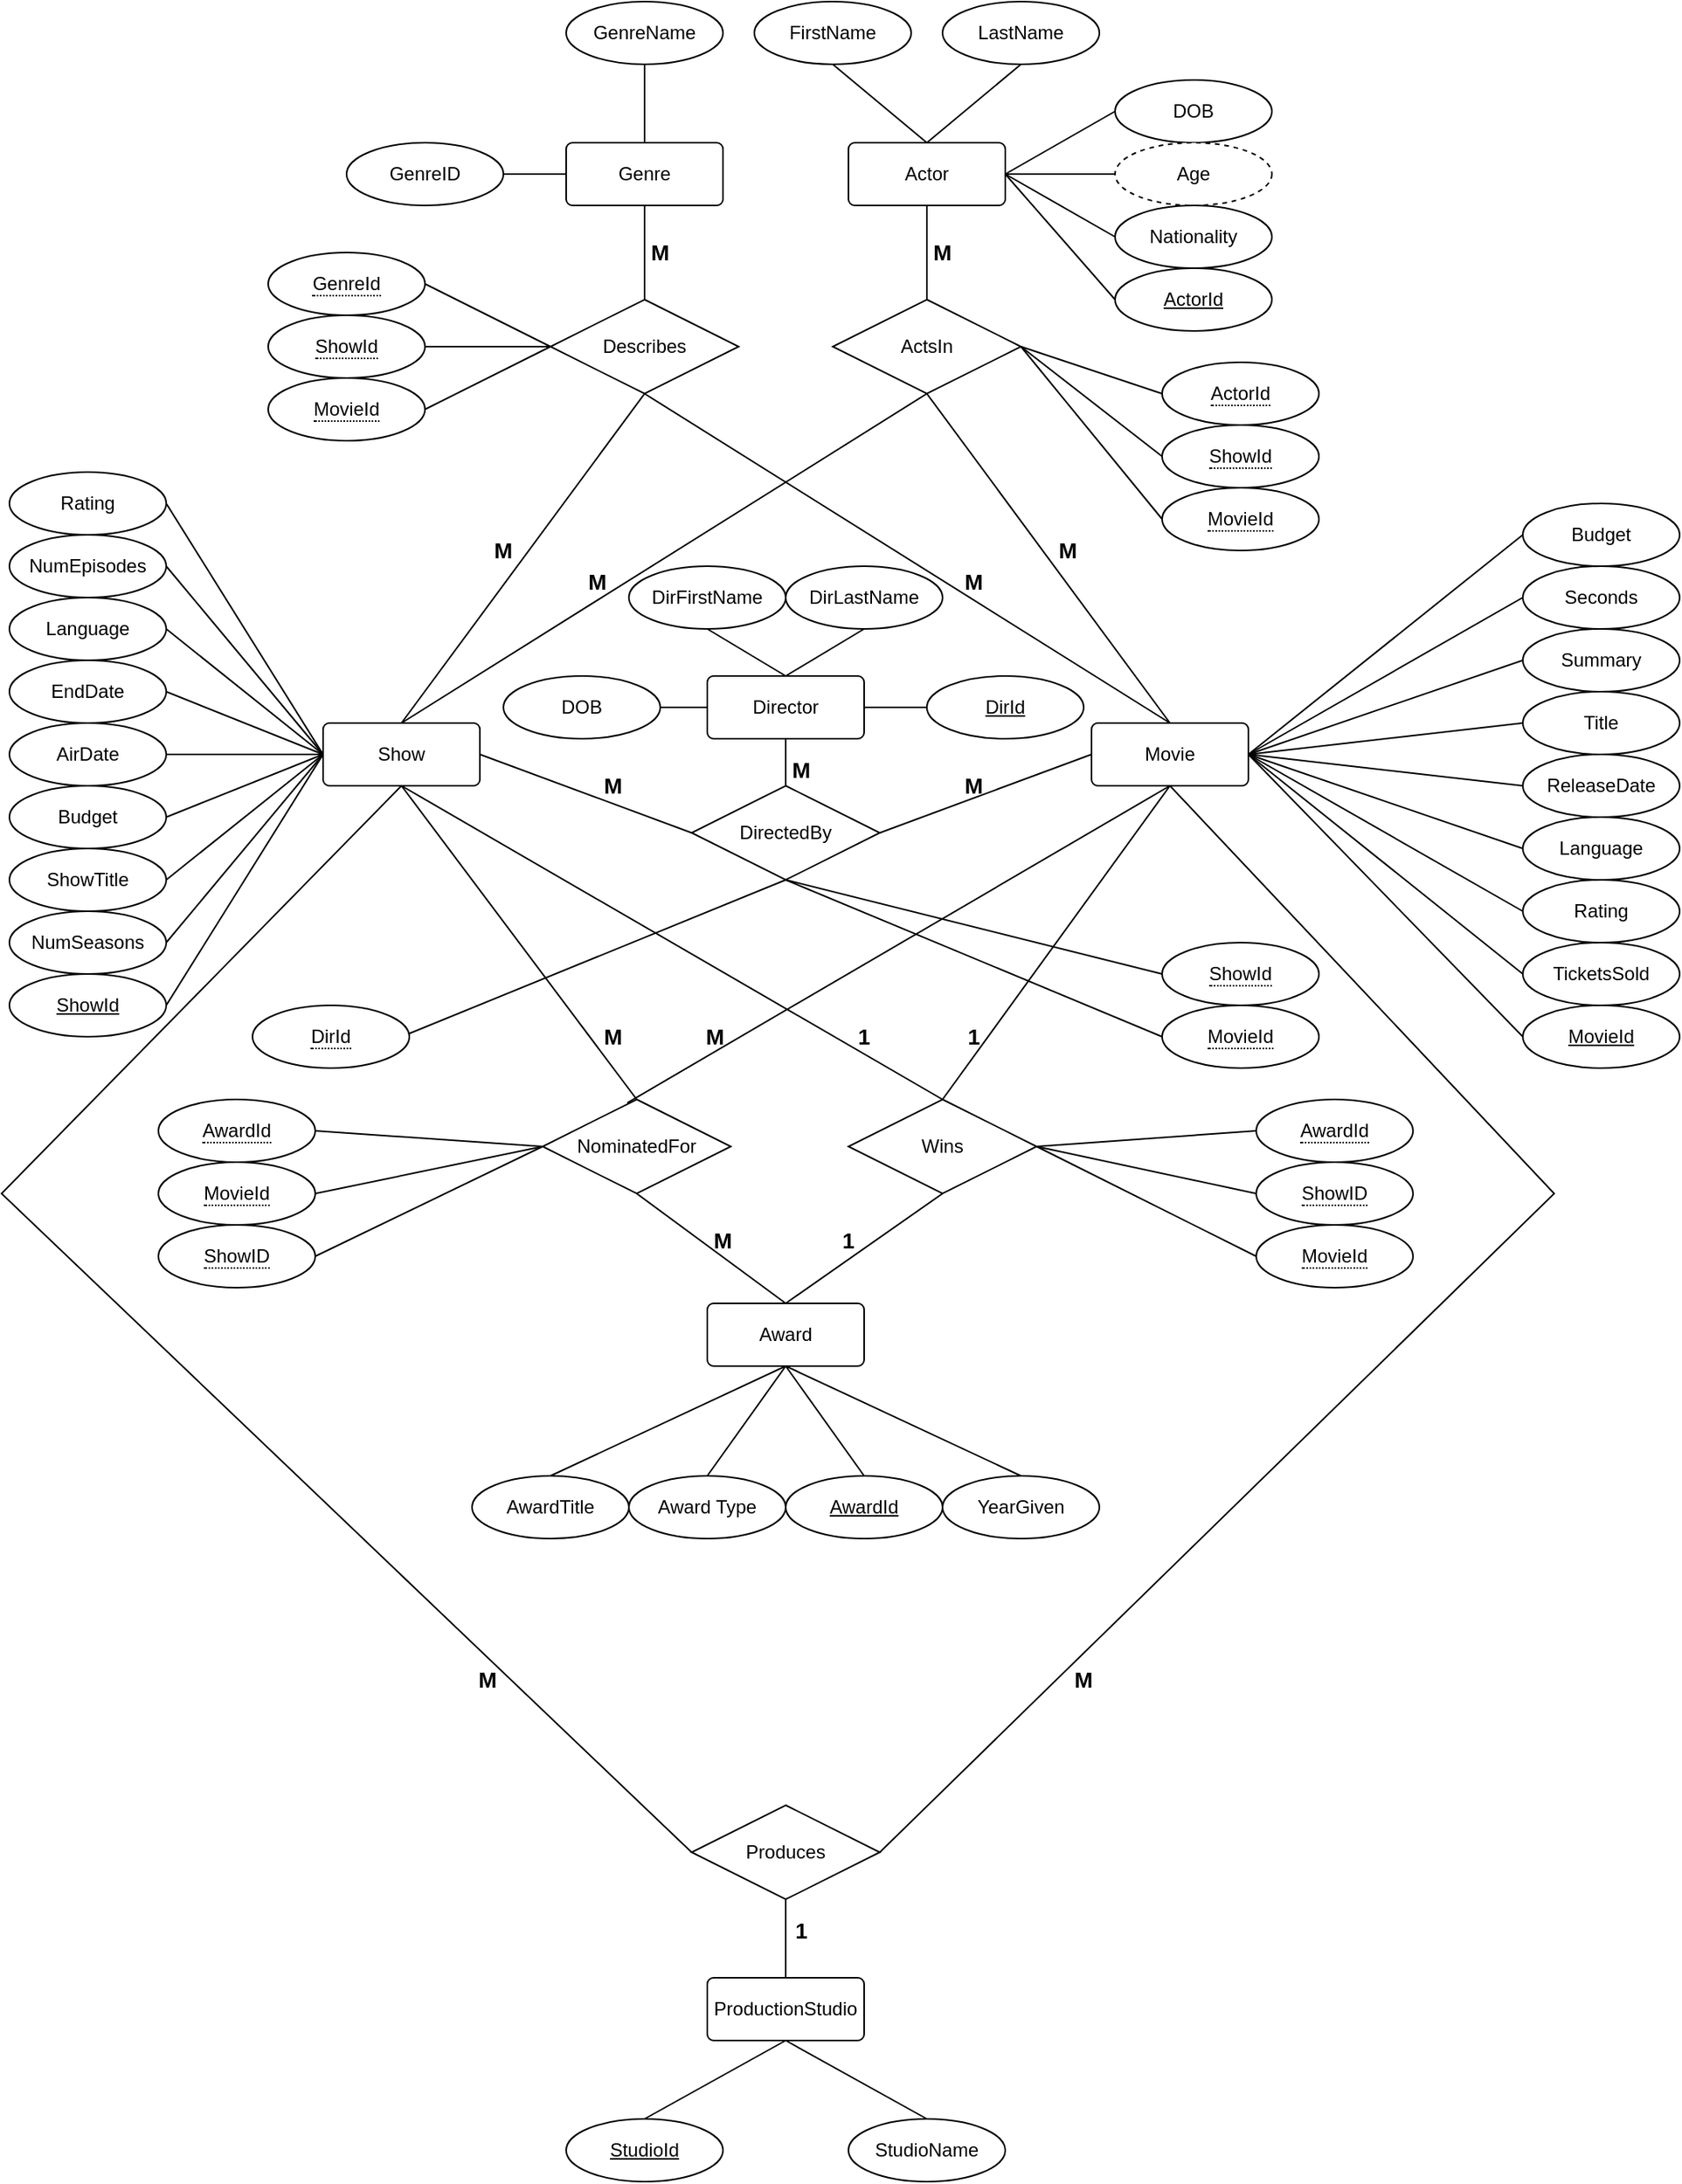<mxfile version="21.0.2" type="device"><diagram name="Page-1" id="EPrttl_hxvmh4mAmquBS"><mxGraphModel dx="2067" dy="507" grid="1" gridSize="10" guides="1" tooltips="1" connect="1" arrows="1" fold="1" page="1" pageScale="1" pageWidth="850" pageHeight="1100" math="0" shadow="0"><root><mxCell id="0"/><mxCell id="1" parent="0"/><mxCell id="9wXhoIk3MRESFsEhGNJB-1" value="Movie" style="rounded=1;arcSize=10;whiteSpace=wrap;html=1;align=center;" parent="1" vertex="1"><mxGeometry x="595" y="800" width="100" height="40" as="geometry"/></mxCell><mxCell id="9wXhoIk3MRESFsEhGNJB-2" value="Show" style="rounded=1;arcSize=10;whiteSpace=wrap;html=1;align=center;" parent="1" vertex="1"><mxGeometry x="105" y="800" width="100" height="40" as="geometry"/></mxCell><mxCell id="9wXhoIk3MRESFsEhGNJB-3" value="Describes" style="shape=rhombus;perimeter=rhombusPerimeter;whiteSpace=wrap;html=1;align=center;" parent="1" vertex="1"><mxGeometry x="250" y="530" width="120" height="60" as="geometry"/></mxCell><mxCell id="9wXhoIk3MRESFsEhGNJB-4" value="Genre" style="rounded=1;arcSize=10;whiteSpace=wrap;html=1;align=center;" parent="1" vertex="1"><mxGeometry x="260" y="430" width="100" height="40" as="geometry"/></mxCell><mxCell id="9wXhoIk3MRESFsEhGNJB-5" value="Actor" style="rounded=1;arcSize=10;whiteSpace=wrap;html=1;align=center;" parent="1" vertex="1"><mxGeometry x="440" y="430" width="100" height="40" as="geometry"/></mxCell><mxCell id="9wXhoIk3MRESFsEhGNJB-6" value="Wins" style="shape=rhombus;perimeter=rhombusPerimeter;whiteSpace=wrap;html=1;align=center;" parent="1" vertex="1"><mxGeometry x="440" y="1040" width="120" height="60" as="geometry"/></mxCell><mxCell id="9wXhoIk3MRESFsEhGNJB-7" value="Award" style="rounded=1;arcSize=10;whiteSpace=wrap;html=1;align=center;" parent="1" vertex="1"><mxGeometry x="350" y="1170" width="100" height="40" as="geometry"/></mxCell><mxCell id="9wXhoIk3MRESFsEhGNJB-8" value="NominatedFor" style="shape=rhombus;perimeter=rhombusPerimeter;whiteSpace=wrap;html=1;align=center;" parent="1" vertex="1"><mxGeometry x="245" y="1040" width="120" height="60" as="geometry"/></mxCell><mxCell id="9wXhoIk3MRESFsEhGNJB-9" value="ActsIn" style="shape=rhombus;perimeter=rhombusPerimeter;whiteSpace=wrap;html=1;align=center;" parent="1" vertex="1"><mxGeometry x="430" y="530" width="120" height="60" as="geometry"/></mxCell><mxCell id="9wXhoIk3MRESFsEhGNJB-28" value="GenreName" style="ellipse;whiteSpace=wrap;html=1;align=center;" parent="1" vertex="1"><mxGeometry x="260" y="340" width="100" height="40" as="geometry"/></mxCell><mxCell id="9wXhoIk3MRESFsEhGNJB-29" value="GenreID" style="ellipse;whiteSpace=wrap;html=1;align=center;" parent="1" vertex="1"><mxGeometry x="120" y="430" width="100" height="40" as="geometry"/></mxCell><mxCell id="9wXhoIk3MRESFsEhGNJB-46" value="ShowTitle" style="ellipse;whiteSpace=wrap;html=1;align=center;" parent="1" vertex="1"><mxGeometry x="-95" y="880" width="100" height="40" as="geometry"/></mxCell><mxCell id="9wXhoIk3MRESFsEhGNJB-47" value="ShowId" style="ellipse;whiteSpace=wrap;html=1;align=center;fontStyle=4;" parent="1" vertex="1"><mxGeometry x="-95" y="960" width="100" height="40" as="geometry"/></mxCell><mxCell id="9wXhoIk3MRESFsEhGNJB-48" value="NumEpisodes" style="ellipse;whiteSpace=wrap;html=1;align=center;" parent="1" vertex="1"><mxGeometry x="-95" y="680" width="100" height="40" as="geometry"/></mxCell><mxCell id="9wXhoIk3MRESFsEhGNJB-49" value="NumSeasons" style="ellipse;whiteSpace=wrap;html=1;align=center;" parent="1" vertex="1"><mxGeometry x="-95" y="920" width="100" height="40" as="geometry"/></mxCell><mxCell id="9wXhoIk3MRESFsEhGNJB-50" value="EndDate" style="ellipse;whiteSpace=wrap;html=1;align=center;" parent="1" vertex="1"><mxGeometry x="-95" y="760" width="100" height="40" as="geometry"/></mxCell><mxCell id="9wXhoIk3MRESFsEhGNJB-52" value="AirDate" style="ellipse;whiteSpace=wrap;html=1;align=center;" parent="1" vertex="1"><mxGeometry x="-95" y="800" width="100" height="40" as="geometry"/></mxCell><mxCell id="9wXhoIk3MRESFsEhGNJB-53" value="Language" style="ellipse;whiteSpace=wrap;html=1;align=center;" parent="1" vertex="1"><mxGeometry x="-95" y="720" width="100" height="40" as="geometry"/></mxCell><mxCell id="9wXhoIk3MRESFsEhGNJB-55" value="Budget" style="ellipse;whiteSpace=wrap;html=1;align=center;" parent="1" vertex="1"><mxGeometry x="-95" y="840" width="100" height="40" as="geometry"/></mxCell><mxCell id="9wXhoIk3MRESFsEhGNJB-57" value="" style="endArrow=none;html=1;rounded=0;exitX=0;exitY=0.5;exitDx=0;exitDy=0;entryX=1;entryY=0.5;entryDx=0;entryDy=0;" parent="1" source="9wXhoIk3MRESFsEhGNJB-2" target="9wXhoIk3MRESFsEhGNJB-48" edge="1"><mxGeometry relative="1" as="geometry"><mxPoint x="55" y="950" as="sourcePoint"/><mxPoint x="215" y="950" as="targetPoint"/></mxGeometry></mxCell><mxCell id="9wXhoIk3MRESFsEhGNJB-58" value="" style="endArrow=none;html=1;rounded=0;exitX=1;exitY=0.5;exitDx=0;exitDy=0;entryX=0;entryY=0.5;entryDx=0;entryDy=0;" parent="1" source="9wXhoIk3MRESFsEhGNJB-53" target="9wXhoIk3MRESFsEhGNJB-2" edge="1"><mxGeometry relative="1" as="geometry"><mxPoint x="285" y="750" as="sourcePoint"/><mxPoint x="445" y="750" as="targetPoint"/></mxGeometry></mxCell><mxCell id="9wXhoIk3MRESFsEhGNJB-59" value="" style="endArrow=none;html=1;rounded=0;exitX=1;exitY=0.5;exitDx=0;exitDy=0;entryX=0;entryY=0.5;entryDx=0;entryDy=0;" parent="1" source="9wXhoIk3MRESFsEhGNJB-50" target="9wXhoIk3MRESFsEhGNJB-2" edge="1"><mxGeometry relative="1" as="geometry"><mxPoint x="285" y="750" as="sourcePoint"/><mxPoint x="445" y="750" as="targetPoint"/></mxGeometry></mxCell><mxCell id="9wXhoIk3MRESFsEhGNJB-60" value="" style="endArrow=none;html=1;rounded=0;exitX=1;exitY=0.5;exitDx=0;exitDy=0;entryX=0;entryY=0.5;entryDx=0;entryDy=0;" parent="1" source="9wXhoIk3MRESFsEhGNJB-52" target="9wXhoIk3MRESFsEhGNJB-2" edge="1"><mxGeometry relative="1" as="geometry"><mxPoint x="285" y="750" as="sourcePoint"/><mxPoint x="445" y="750" as="targetPoint"/></mxGeometry></mxCell><mxCell id="9wXhoIk3MRESFsEhGNJB-61" value="" style="endArrow=none;html=1;rounded=0;exitX=1;exitY=0.5;exitDx=0;exitDy=0;entryX=0;entryY=0.5;entryDx=0;entryDy=0;" parent="1" source="9wXhoIk3MRESFsEhGNJB-47" target="9wXhoIk3MRESFsEhGNJB-2" edge="1"><mxGeometry relative="1" as="geometry"><mxPoint x="285" y="750" as="sourcePoint"/><mxPoint x="445" y="750" as="targetPoint"/></mxGeometry></mxCell><mxCell id="9wXhoIk3MRESFsEhGNJB-62" value="" style="endArrow=none;html=1;rounded=0;exitX=1;exitY=0.5;exitDx=0;exitDy=0;entryX=0;entryY=0.5;entryDx=0;entryDy=0;" parent="1" source="9wXhoIk3MRESFsEhGNJB-46" target="9wXhoIk3MRESFsEhGNJB-2" edge="1"><mxGeometry relative="1" as="geometry"><mxPoint x="285" y="750" as="sourcePoint"/><mxPoint x="445" y="750" as="targetPoint"/></mxGeometry></mxCell><mxCell id="9wXhoIk3MRESFsEhGNJB-63" value="" style="endArrow=none;html=1;rounded=0;exitX=1;exitY=0.5;exitDx=0;exitDy=0;entryX=0;entryY=0.5;entryDx=0;entryDy=0;" parent="1" source="9wXhoIk3MRESFsEhGNJB-49" target="9wXhoIk3MRESFsEhGNJB-2" edge="1"><mxGeometry relative="1" as="geometry"><mxPoint x="285" y="750" as="sourcePoint"/><mxPoint x="445" y="750" as="targetPoint"/></mxGeometry></mxCell><mxCell id="9wXhoIk3MRESFsEhGNJB-64" value="" style="endArrow=none;html=1;rounded=0;exitX=1;exitY=0.5;exitDx=0;exitDy=0;entryX=0;entryY=0.5;entryDx=0;entryDy=0;" parent="1" source="9wXhoIk3MRESFsEhGNJB-55" target="9wXhoIk3MRESFsEhGNJB-2" edge="1"><mxGeometry relative="1" as="geometry"><mxPoint x="285" y="750" as="sourcePoint"/><mxPoint x="445" y="750" as="targetPoint"/></mxGeometry></mxCell><mxCell id="9wXhoIk3MRESFsEhGNJB-65" value="Seconds" style="ellipse;whiteSpace=wrap;html=1;align=center;" parent="1" vertex="1"><mxGeometry x="870" y="700" width="100" height="40" as="geometry"/></mxCell><mxCell id="9wXhoIk3MRESFsEhGNJB-66" value="Summary" style="ellipse;whiteSpace=wrap;html=1;align=center;" parent="1" vertex="1"><mxGeometry x="870" y="740" width="100" height="40" as="geometry"/></mxCell><mxCell id="9wXhoIk3MRESFsEhGNJB-67" value="Title" style="ellipse;whiteSpace=wrap;html=1;align=center;" parent="1" vertex="1"><mxGeometry x="870" y="780" width="100" height="40" as="geometry"/></mxCell><mxCell id="9wXhoIk3MRESFsEhGNJB-68" value="ReleaseDate" style="ellipse;whiteSpace=wrap;html=1;align=center;" parent="1" vertex="1"><mxGeometry x="870" y="820" width="100" height="40" as="geometry"/></mxCell><mxCell id="9wXhoIk3MRESFsEhGNJB-69" value="Language" style="ellipse;whiteSpace=wrap;html=1;align=center;" parent="1" vertex="1"><mxGeometry x="870" y="860" width="100" height="40" as="geometry"/></mxCell><mxCell id="9wXhoIk3MRESFsEhGNJB-70" value="Rating" style="ellipse;whiteSpace=wrap;html=1;align=center;" parent="1" vertex="1"><mxGeometry x="870" y="900" width="100" height="40" as="geometry"/></mxCell><mxCell id="9wXhoIk3MRESFsEhGNJB-71" value="TicketsSold" style="ellipse;whiteSpace=wrap;html=1;align=center;" parent="1" vertex="1"><mxGeometry x="870" y="940" width="100" height="40" as="geometry"/></mxCell><mxCell id="9wXhoIk3MRESFsEhGNJB-72" value="Budget" style="ellipse;whiteSpace=wrap;html=1;align=center;" parent="1" vertex="1"><mxGeometry x="870" y="660" width="100" height="40" as="geometry"/></mxCell><mxCell id="9wXhoIk3MRESFsEhGNJB-73" value="" style="endArrow=none;html=1;rounded=0;entryX=0;entryY=0.5;entryDx=0;entryDy=0;exitX=1;exitY=0.5;exitDx=0;exitDy=0;" parent="1" source="9wXhoIk3MRESFsEhGNJB-1" target="9wXhoIk3MRESFsEhGNJB-65" edge="1"><mxGeometry relative="1" as="geometry"><mxPoint x="500" y="850" as="sourcePoint"/><mxPoint x="660" y="850" as="targetPoint"/></mxGeometry></mxCell><mxCell id="9wXhoIk3MRESFsEhGNJB-74" value="" style="endArrow=none;html=1;rounded=0;entryX=0;entryY=0.5;entryDx=0;entryDy=0;exitX=1;exitY=0.5;exitDx=0;exitDy=0;" parent="1" source="9wXhoIk3MRESFsEhGNJB-1" target="9wXhoIk3MRESFsEhGNJB-66" edge="1"><mxGeometry relative="1" as="geometry"><mxPoint x="500" y="850" as="sourcePoint"/><mxPoint x="660" y="850" as="targetPoint"/></mxGeometry></mxCell><mxCell id="9wXhoIk3MRESFsEhGNJB-75" value="" style="endArrow=none;html=1;rounded=0;entryX=0;entryY=0.5;entryDx=0;entryDy=0;exitX=1;exitY=0.5;exitDx=0;exitDy=0;" parent="1" source="9wXhoIk3MRESFsEhGNJB-1" target="9wXhoIk3MRESFsEhGNJB-67" edge="1"><mxGeometry relative="1" as="geometry"><mxPoint x="500" y="850" as="sourcePoint"/><mxPoint x="660" y="850" as="targetPoint"/></mxGeometry></mxCell><mxCell id="9wXhoIk3MRESFsEhGNJB-76" value="" style="endArrow=none;html=1;rounded=0;entryX=0;entryY=0.5;entryDx=0;entryDy=0;exitX=1;exitY=0.5;exitDx=0;exitDy=0;" parent="1" source="9wXhoIk3MRESFsEhGNJB-1" target="9wXhoIk3MRESFsEhGNJB-68" edge="1"><mxGeometry relative="1" as="geometry"><mxPoint x="500" y="850" as="sourcePoint"/><mxPoint x="660" y="850" as="targetPoint"/></mxGeometry></mxCell><mxCell id="9wXhoIk3MRESFsEhGNJB-77" value="" style="endArrow=none;html=1;rounded=0;entryX=0;entryY=0.5;entryDx=0;entryDy=0;exitX=1;exitY=0.5;exitDx=0;exitDy=0;" parent="1" source="9wXhoIk3MRESFsEhGNJB-1" target="9wXhoIk3MRESFsEhGNJB-69" edge="1"><mxGeometry relative="1" as="geometry"><mxPoint x="500" y="850" as="sourcePoint"/><mxPoint x="660" y="850" as="targetPoint"/></mxGeometry></mxCell><mxCell id="9wXhoIk3MRESFsEhGNJB-78" value="" style="endArrow=none;html=1;rounded=0;entryX=0;entryY=0.5;entryDx=0;entryDy=0;exitX=1;exitY=0.5;exitDx=0;exitDy=0;" parent="1" source="9wXhoIk3MRESFsEhGNJB-1" target="9wXhoIk3MRESFsEhGNJB-70" edge="1"><mxGeometry relative="1" as="geometry"><mxPoint x="500" y="850" as="sourcePoint"/><mxPoint x="660" y="850" as="targetPoint"/></mxGeometry></mxCell><mxCell id="9wXhoIk3MRESFsEhGNJB-79" value="" style="endArrow=none;html=1;rounded=0;entryX=0;entryY=0.5;entryDx=0;entryDy=0;exitX=1;exitY=0.5;exitDx=0;exitDy=0;" parent="1" source="9wXhoIk3MRESFsEhGNJB-1" target="9wXhoIk3MRESFsEhGNJB-71" edge="1"><mxGeometry relative="1" as="geometry"><mxPoint x="720" y="800" as="sourcePoint"/><mxPoint x="660" y="850" as="targetPoint"/></mxGeometry></mxCell><mxCell id="9wXhoIk3MRESFsEhGNJB-80" value="" style="endArrow=none;html=1;rounded=0;entryX=0;entryY=0.5;entryDx=0;entryDy=0;exitX=1;exitY=0.5;exitDx=0;exitDy=0;" parent="1" source="9wXhoIk3MRESFsEhGNJB-1" target="9wXhoIk3MRESFsEhGNJB-72" edge="1"><mxGeometry relative="1" as="geometry"><mxPoint x="500" y="850" as="sourcePoint"/><mxPoint x="660" y="850" as="targetPoint"/></mxGeometry></mxCell><mxCell id="9wXhoIk3MRESFsEhGNJB-81" value="MovieId" style="ellipse;whiteSpace=wrap;html=1;align=center;fontStyle=4;" parent="1" vertex="1"><mxGeometry x="870" y="980" width="100" height="40" as="geometry"/></mxCell><mxCell id="9wXhoIk3MRESFsEhGNJB-82" value="" style="endArrow=none;html=1;rounded=0;entryX=1;entryY=0.5;entryDx=0;entryDy=0;exitX=0;exitY=0.5;exitDx=0;exitDy=0;" parent="1" source="9wXhoIk3MRESFsEhGNJB-81" target="9wXhoIk3MRESFsEhGNJB-1" edge="1"><mxGeometry relative="1" as="geometry"><mxPoint x="500" y="850" as="sourcePoint"/><mxPoint x="660" y="850" as="targetPoint"/></mxGeometry></mxCell><mxCell id="9wXhoIk3MRESFsEhGNJB-83" style="edgeStyle=orthogonalEdgeStyle;rounded=0;orthogonalLoop=1;jettySize=auto;html=1;exitX=0.5;exitY=1;exitDx=0;exitDy=0;" parent="1" source="9wXhoIk3MRESFsEhGNJB-7" target="9wXhoIk3MRESFsEhGNJB-7" edge="1"><mxGeometry relative="1" as="geometry"/></mxCell><mxCell id="9wXhoIk3MRESFsEhGNJB-84" value="" style="endArrow=none;html=1;rounded=0;exitX=0.5;exitY=1;exitDx=0;exitDy=0;entryX=0.5;entryY=0;entryDx=0;entryDy=0;" parent="1" source="9wXhoIk3MRESFsEhGNJB-8" target="9wXhoIk3MRESFsEhGNJB-7" edge="1"><mxGeometry relative="1" as="geometry"><mxPoint x="380" y="1090" as="sourcePoint"/><mxPoint x="540" y="1090" as="targetPoint"/></mxGeometry></mxCell><mxCell id="9wXhoIk3MRESFsEhGNJB-85" value="" style="endArrow=none;html=1;rounded=0;entryX=0.5;entryY=0;entryDx=0;entryDy=0;exitX=0.5;exitY=1;exitDx=0;exitDy=0;" parent="1" source="9wXhoIk3MRESFsEhGNJB-6" target="9wXhoIk3MRESFsEhGNJB-7" edge="1"><mxGeometry relative="1" as="geometry"><mxPoint x="380" y="1090" as="sourcePoint"/><mxPoint x="540" y="1090" as="targetPoint"/></mxGeometry></mxCell><mxCell id="9wXhoIk3MRESFsEhGNJB-86" value="" style="endArrow=none;html=1;rounded=0;exitX=0.5;exitY=1;exitDx=0;exitDy=0;entryX=0.5;entryY=0;entryDx=0;entryDy=0;" parent="1" source="9wXhoIk3MRESFsEhGNJB-2" target="9wXhoIk3MRESFsEhGNJB-8" edge="1"><mxGeometry relative="1" as="geometry"><mxPoint x="380" y="940" as="sourcePoint"/><mxPoint x="300" y="880" as="targetPoint"/></mxGeometry></mxCell><mxCell id="9wXhoIk3MRESFsEhGNJB-90" value="Rating" style="ellipse;whiteSpace=wrap;html=1;align=center;" parent="1" vertex="1"><mxGeometry x="-95" y="640" width="100" height="40" as="geometry"/></mxCell><mxCell id="9wXhoIk3MRESFsEhGNJB-91" value="" style="endArrow=none;html=1;rounded=0;exitX=1;exitY=0.5;exitDx=0;exitDy=0;entryX=0;entryY=0.5;entryDx=0;entryDy=0;" parent="1" source="9wXhoIk3MRESFsEhGNJB-90" target="9wXhoIk3MRESFsEhGNJB-2" edge="1"><mxGeometry relative="1" as="geometry"><mxPoint x="285" y="840" as="sourcePoint"/><mxPoint x="445" y="840" as="targetPoint"/></mxGeometry></mxCell><mxCell id="9wXhoIk3MRESFsEhGNJB-92" value="" style="endArrow=none;html=1;rounded=0;entryX=0.5;entryY=1;entryDx=0;entryDy=0;" parent="1" target="9wXhoIk3MRESFsEhGNJB-1" edge="1"><mxGeometry relative="1" as="geometry"><mxPoint x="500" y="1040" as="sourcePoint"/><mxPoint x="660" y="820" as="targetPoint"/></mxGeometry></mxCell><mxCell id="9wXhoIk3MRESFsEhGNJB-93" value="" style="endArrow=none;html=1;rounded=0;entryX=0.5;entryY=0;entryDx=0;entryDy=0;exitX=0.5;exitY=1;exitDx=0;exitDy=0;" parent="1" source="9wXhoIk3MRESFsEhGNJB-2" target="9wXhoIk3MRESFsEhGNJB-6" edge="1"><mxGeometry relative="1" as="geometry"><mxPoint x="250" y="840" as="sourcePoint"/><mxPoint x="540" y="840" as="targetPoint"/></mxGeometry></mxCell><mxCell id="9wXhoIk3MRESFsEhGNJB-94" value="" style="endArrow=none;html=1;rounded=0;exitX=0.45;exitY=0.036;exitDx=0;exitDy=0;exitPerimeter=0;entryX=0.5;entryY=1;entryDx=0;entryDy=0;" parent="1" source="9wXhoIk3MRESFsEhGNJB-8" target="9wXhoIk3MRESFsEhGNJB-1" edge="1"><mxGeometry relative="1" as="geometry"><mxPoint x="380" y="840" as="sourcePoint"/><mxPoint x="540" y="840" as="targetPoint"/></mxGeometry></mxCell><mxCell id="9wXhoIk3MRESFsEhGNJB-96" value="" style="endArrow=none;html=1;rounded=0;exitX=0.5;exitY=0;exitDx=0;exitDy=0;entryX=0.5;entryY=1;entryDx=0;entryDy=0;" parent="1" source="9wXhoIk3MRESFsEhGNJB-2" target="9wXhoIk3MRESFsEhGNJB-3" edge="1"><mxGeometry relative="1" as="geometry"><mxPoint x="380" y="740" as="sourcePoint"/><mxPoint x="540" y="740" as="targetPoint"/></mxGeometry></mxCell><mxCell id="9wXhoIk3MRESFsEhGNJB-97" value="" style="endArrow=none;html=1;rounded=0;exitX=0.5;exitY=0;exitDx=0;exitDy=0;entryX=0.5;entryY=1;entryDx=0;entryDy=0;" parent="1" source="9wXhoIk3MRESFsEhGNJB-1" target="9wXhoIk3MRESFsEhGNJB-9" edge="1"><mxGeometry relative="1" as="geometry"><mxPoint x="380" y="740" as="sourcePoint"/><mxPoint x="540" y="740" as="targetPoint"/></mxGeometry></mxCell><mxCell id="9wXhoIk3MRESFsEhGNJB-98" value="" style="endArrow=none;html=1;rounded=0;exitX=0.5;exitY=0;exitDx=0;exitDy=0;entryX=0.5;entryY=1;entryDx=0;entryDy=0;" parent="1" source="9wXhoIk3MRESFsEhGNJB-1" target="9wXhoIk3MRESFsEhGNJB-3" edge="1"><mxGeometry relative="1" as="geometry"><mxPoint x="380" y="740" as="sourcePoint"/><mxPoint x="540" y="740" as="targetPoint"/></mxGeometry></mxCell><mxCell id="9wXhoIk3MRESFsEhGNJB-99" value="" style="endArrow=none;html=1;rounded=0;exitX=0.5;exitY=0;exitDx=0;exitDy=0;entryX=0.5;entryY=1;entryDx=0;entryDy=0;" parent="1" source="9wXhoIk3MRESFsEhGNJB-2" target="9wXhoIk3MRESFsEhGNJB-9" edge="1"><mxGeometry relative="1" as="geometry"><mxPoint x="380" y="740" as="sourcePoint"/><mxPoint x="410" y="800" as="targetPoint"/></mxGeometry></mxCell><mxCell id="9wXhoIk3MRESFsEhGNJB-100" value="" style="endArrow=none;html=1;rounded=0;exitX=0.5;exitY=1;exitDx=0;exitDy=0;entryX=0.5;entryY=0;entryDx=0;entryDy=0;" parent="1" source="9wXhoIk3MRESFsEhGNJB-5" target="9wXhoIk3MRESFsEhGNJB-9" edge="1"><mxGeometry relative="1" as="geometry"><mxPoint x="380" y="510" as="sourcePoint"/><mxPoint x="540" y="510" as="targetPoint"/></mxGeometry></mxCell><mxCell id="9wXhoIk3MRESFsEhGNJB-101" value="" style="endArrow=none;html=1;rounded=0;exitX=0.5;exitY=1;exitDx=0;exitDy=0;entryX=0.5;entryY=0;entryDx=0;entryDy=0;" parent="1" source="9wXhoIk3MRESFsEhGNJB-28" target="9wXhoIk3MRESFsEhGNJB-4" edge="1"><mxGeometry relative="1" as="geometry"><mxPoint x="380" y="410" as="sourcePoint"/><mxPoint x="540" y="410" as="targetPoint"/></mxGeometry></mxCell><mxCell id="9wXhoIk3MRESFsEhGNJB-102" value="" style="endArrow=none;html=1;rounded=0;exitX=1;exitY=0.5;exitDx=0;exitDy=0;entryX=0;entryY=0.5;entryDx=0;entryDy=0;" parent="1" source="9wXhoIk3MRESFsEhGNJB-29" target="9wXhoIk3MRESFsEhGNJB-4" edge="1"><mxGeometry relative="1" as="geometry"><mxPoint x="380" y="410" as="sourcePoint"/><mxPoint x="540" y="410" as="targetPoint"/></mxGeometry></mxCell><mxCell id="9wXhoIk3MRESFsEhGNJB-103" value="" style="endArrow=none;html=1;rounded=0;exitX=0.5;exitY=1;exitDx=0;exitDy=0;entryX=0.5;entryY=0;entryDx=0;entryDy=0;" parent="1" source="9wXhoIk3MRESFsEhGNJB-4" target="9wXhoIk3MRESFsEhGNJB-3" edge="1"><mxGeometry relative="1" as="geometry"><mxPoint x="380" y="510" as="sourcePoint"/><mxPoint x="540" y="510" as="targetPoint"/></mxGeometry></mxCell><mxCell id="9wXhoIk3MRESFsEhGNJB-104" value="FirstName" style="ellipse;whiteSpace=wrap;html=1;align=center;" parent="1" vertex="1"><mxGeometry x="380" y="340" width="100" height="40" as="geometry"/></mxCell><mxCell id="9wXhoIk3MRESFsEhGNJB-105" value="" style="endArrow=none;html=1;rounded=0;exitX=0.5;exitY=0;exitDx=0;exitDy=0;entryX=0.5;entryY=1;entryDx=0;entryDy=0;" parent="1" source="9wXhoIk3MRESFsEhGNJB-5" target="9wXhoIk3MRESFsEhGNJB-104" edge="1"><mxGeometry relative="1" as="geometry"><mxPoint x="380" y="410" as="sourcePoint"/><mxPoint x="540" y="410" as="targetPoint"/></mxGeometry></mxCell><mxCell id="9wXhoIk3MRESFsEhGNJB-106" value="LastName" style="ellipse;whiteSpace=wrap;html=1;align=center;" parent="1" vertex="1"><mxGeometry x="500" y="340" width="100" height="40" as="geometry"/></mxCell><mxCell id="9wXhoIk3MRESFsEhGNJB-107" value="DOB" style="ellipse;whiteSpace=wrap;html=1;align=center;" parent="1" vertex="1"><mxGeometry x="610" y="390" width="100" height="40" as="geometry"/></mxCell><mxCell id="9wXhoIk3MRESFsEhGNJB-108" value="Age" style="ellipse;whiteSpace=wrap;html=1;align=center;dashed=1;" parent="1" vertex="1"><mxGeometry x="610" y="430" width="100" height="40" as="geometry"/></mxCell><mxCell id="9wXhoIk3MRESFsEhGNJB-109" value="Nationality" style="ellipse;whiteSpace=wrap;html=1;align=center;" parent="1" vertex="1"><mxGeometry x="610" y="470" width="100" height="40" as="geometry"/></mxCell><mxCell id="9wXhoIk3MRESFsEhGNJB-111" value="" style="endArrow=none;html=1;rounded=0;exitX=1;exitY=0.5;exitDx=0;exitDy=0;entryX=0;entryY=0.5;entryDx=0;entryDy=0;" parent="1" source="9wXhoIk3MRESFsEhGNJB-5" target="9wXhoIk3MRESFsEhGNJB-107" edge="1"><mxGeometry relative="1" as="geometry"><mxPoint x="380" y="410" as="sourcePoint"/><mxPoint x="540" y="410" as="targetPoint"/></mxGeometry></mxCell><mxCell id="9wXhoIk3MRESFsEhGNJB-112" value="" style="endArrow=none;html=1;rounded=0;entryX=0;entryY=0.5;entryDx=0;entryDy=0;exitX=1;exitY=0.5;exitDx=0;exitDy=0;" parent="1" source="9wXhoIk3MRESFsEhGNJB-5" target="9wXhoIk3MRESFsEhGNJB-108" edge="1"><mxGeometry relative="1" as="geometry"><mxPoint x="380" y="410" as="sourcePoint"/><mxPoint x="540" y="410" as="targetPoint"/></mxGeometry></mxCell><mxCell id="9wXhoIk3MRESFsEhGNJB-113" value="" style="endArrow=none;html=1;rounded=0;exitX=0;exitY=0.5;exitDx=0;exitDy=0;entryX=1;entryY=0.5;entryDx=0;entryDy=0;" parent="1" source="9wXhoIk3MRESFsEhGNJB-109" target="9wXhoIk3MRESFsEhGNJB-5" edge="1"><mxGeometry relative="1" as="geometry"><mxPoint x="380" y="410" as="sourcePoint"/><mxPoint x="540" y="410" as="targetPoint"/></mxGeometry></mxCell><mxCell id="9wXhoIk3MRESFsEhGNJB-115" value="" style="endArrow=none;html=1;rounded=0;exitX=0.5;exitY=1;exitDx=0;exitDy=0;entryX=0.5;entryY=0;entryDx=0;entryDy=0;" parent="1" source="9wXhoIk3MRESFsEhGNJB-106" target="9wXhoIk3MRESFsEhGNJB-5" edge="1"><mxGeometry relative="1" as="geometry"><mxPoint x="380" y="410" as="sourcePoint"/><mxPoint x="540" y="410" as="targetPoint"/></mxGeometry></mxCell><mxCell id="9wXhoIk3MRESFsEhGNJB-116" value="ActorId" style="ellipse;whiteSpace=wrap;html=1;align=center;fontStyle=4;" parent="1" vertex="1"><mxGeometry x="610" y="510" width="100" height="40" as="geometry"/></mxCell><mxCell id="9wXhoIk3MRESFsEhGNJB-117" value="" style="endArrow=none;html=1;rounded=0;entryX=0;entryY=0.5;entryDx=0;entryDy=0;exitX=1;exitY=0.5;exitDx=0;exitDy=0;" parent="1" source="9wXhoIk3MRESFsEhGNJB-5" target="9wXhoIk3MRESFsEhGNJB-116" edge="1"><mxGeometry relative="1" as="geometry"><mxPoint x="380" y="510" as="sourcePoint"/><mxPoint x="540" y="510" as="targetPoint"/></mxGeometry></mxCell><mxCell id="9wXhoIk3MRESFsEhGNJB-118" value="DirectedBy" style="shape=rhombus;perimeter=rhombusPerimeter;whiteSpace=wrap;html=1;align=center;" parent="1" vertex="1"><mxGeometry x="340" y="840" width="120" height="60" as="geometry"/></mxCell><mxCell id="9wXhoIk3MRESFsEhGNJB-119" value="Director" style="rounded=1;arcSize=10;whiteSpace=wrap;html=1;align=center;" parent="1" vertex="1"><mxGeometry x="350" y="770" width="100" height="40" as="geometry"/></mxCell><mxCell id="9wXhoIk3MRESFsEhGNJB-120" value="" style="endArrow=none;html=1;rounded=0;exitX=1;exitY=0.5;exitDx=0;exitDy=0;entryX=0;entryY=0.5;entryDx=0;entryDy=0;" parent="1" source="9wXhoIk3MRESFsEhGNJB-2" target="9wXhoIk3MRESFsEhGNJB-118" edge="1"><mxGeometry relative="1" as="geometry"><mxPoint x="380" y="840" as="sourcePoint"/><mxPoint x="540" y="840" as="targetPoint"/></mxGeometry></mxCell><mxCell id="9wXhoIk3MRESFsEhGNJB-121" value="" style="endArrow=none;html=1;rounded=0;exitX=0;exitY=0.5;exitDx=0;exitDy=0;entryX=1;entryY=0.5;entryDx=0;entryDy=0;" parent="1" source="9wXhoIk3MRESFsEhGNJB-1" target="9wXhoIk3MRESFsEhGNJB-118" edge="1"><mxGeometry relative="1" as="geometry"><mxPoint x="380" y="840" as="sourcePoint"/><mxPoint x="540" y="840" as="targetPoint"/></mxGeometry></mxCell><mxCell id="9wXhoIk3MRESFsEhGNJB-122" value="DirLastName" style="ellipse;whiteSpace=wrap;html=1;align=center;" parent="1" vertex="1"><mxGeometry x="400" y="700" width="100" height="40" as="geometry"/></mxCell><mxCell id="9wXhoIk3MRESFsEhGNJB-123" value="DirId" style="ellipse;whiteSpace=wrap;html=1;align=center;fontStyle=4;" parent="1" vertex="1"><mxGeometry x="490" y="770" width="100" height="40" as="geometry"/></mxCell><mxCell id="9wXhoIk3MRESFsEhGNJB-124" value="DOB" style="ellipse;whiteSpace=wrap;html=1;align=center;" parent="1" vertex="1"><mxGeometry x="220" y="770" width="100" height="40" as="geometry"/></mxCell><mxCell id="9wXhoIk3MRESFsEhGNJB-125" value="" style="endArrow=none;html=1;rounded=0;exitX=0.5;exitY=0;exitDx=0;exitDy=0;entryX=0.5;entryY=1;entryDx=0;entryDy=0;" parent="1" source="9wXhoIk3MRESFsEhGNJB-118" target="9wXhoIk3MRESFsEhGNJB-119" edge="1"><mxGeometry relative="1" as="geometry"><mxPoint x="380" y="940" as="sourcePoint"/><mxPoint x="540" y="940" as="targetPoint"/></mxGeometry></mxCell><mxCell id="9wXhoIk3MRESFsEhGNJB-126" value="" style="endArrow=none;html=1;rounded=0;entryX=0;entryY=0.5;entryDx=0;entryDy=0;exitX=1;exitY=0.5;exitDx=0;exitDy=0;" parent="1" source="9wXhoIk3MRESFsEhGNJB-119" target="9wXhoIk3MRESFsEhGNJB-123" edge="1"><mxGeometry relative="1" as="geometry"><mxPoint x="380" y="940" as="sourcePoint"/><mxPoint x="540" y="940" as="targetPoint"/></mxGeometry></mxCell><mxCell id="9wXhoIk3MRESFsEhGNJB-127" value="" style="endArrow=none;html=1;rounded=0;exitX=1;exitY=0.5;exitDx=0;exitDy=0;entryX=0;entryY=0.5;entryDx=0;entryDy=0;" parent="1" source="9wXhoIk3MRESFsEhGNJB-124" target="9wXhoIk3MRESFsEhGNJB-119" edge="1"><mxGeometry relative="1" as="geometry"><mxPoint x="380" y="940" as="sourcePoint"/><mxPoint x="540" y="940" as="targetPoint"/></mxGeometry></mxCell><mxCell id="9wXhoIk3MRESFsEhGNJB-128" value="" style="endArrow=none;html=1;rounded=0;exitX=0.5;exitY=1;exitDx=0;exitDy=0;entryX=0.5;entryY=0;entryDx=0;entryDy=0;" parent="1" source="9wXhoIk3MRESFsEhGNJB-122" target="9wXhoIk3MRESFsEhGNJB-119" edge="1"><mxGeometry relative="1" as="geometry"><mxPoint x="380" y="840" as="sourcePoint"/><mxPoint x="540" y="840" as="targetPoint"/></mxGeometry></mxCell><mxCell id="9wXhoIk3MRESFsEhGNJB-130" value="" style="endArrow=none;html=1;rounded=0;exitX=0.5;exitY=1;exitDx=0;exitDy=0;entryX=0.5;entryY=0;entryDx=0;entryDy=0;" parent="1" source="9wXhoIk3MRESFsEhGNJB-118" edge="1"><mxGeometry relative="1" as="geometry"><mxPoint x="380" y="940" as="sourcePoint"/><mxPoint x="155" y="1000" as="targetPoint"/></mxGeometry></mxCell><mxCell id="9wXhoIk3MRESFsEhGNJB-131" value="&lt;span style=&quot;border-bottom: 1px dotted&quot;&gt;DirId&lt;/span&gt;" style="ellipse;whiteSpace=wrap;html=1;align=center;" parent="1" vertex="1"><mxGeometry x="60" y="980" width="100" height="40" as="geometry"/></mxCell><mxCell id="9wXhoIk3MRESFsEhGNJB-133" value="&lt;span style=&quot;border-bottom: 1px dotted&quot;&gt;MovieId&lt;/span&gt;" style="ellipse;whiteSpace=wrap;html=1;align=center;" parent="1" vertex="1"><mxGeometry x="640" y="980" width="100" height="40" as="geometry"/></mxCell><mxCell id="9wXhoIk3MRESFsEhGNJB-134" value="&lt;span style=&quot;border-bottom: 1px dotted&quot;&gt;ShowId&lt;/span&gt;" style="ellipse;whiteSpace=wrap;html=1;align=center;" parent="1" vertex="1"><mxGeometry x="640" y="940" width="100" height="40" as="geometry"/></mxCell><mxCell id="9wXhoIk3MRESFsEhGNJB-136" value="" style="endArrow=none;html=1;rounded=0;exitX=0.5;exitY=1;exitDx=0;exitDy=0;entryX=0;entryY=0.5;entryDx=0;entryDy=0;" parent="1" source="9wXhoIk3MRESFsEhGNJB-118" target="9wXhoIk3MRESFsEhGNJB-134" edge="1"><mxGeometry relative="1" as="geometry"><mxPoint x="410" y="940" as="sourcePoint"/><mxPoint x="660" y="950" as="targetPoint"/></mxGeometry></mxCell><mxCell id="9wXhoIk3MRESFsEhGNJB-137" value="" style="endArrow=none;html=1;rounded=0;entryX=0;entryY=0.5;entryDx=0;entryDy=0;" parent="1" target="9wXhoIk3MRESFsEhGNJB-133" edge="1"><mxGeometry relative="1" as="geometry"><mxPoint x="400" y="900" as="sourcePoint"/><mxPoint x="540" y="940" as="targetPoint"/></mxGeometry></mxCell><mxCell id="9wXhoIk3MRESFsEhGNJB-139" value="AwardTitle" style="ellipse;whiteSpace=wrap;html=1;align=center;" parent="1" vertex="1"><mxGeometry x="200" y="1280" width="100" height="40" as="geometry"/></mxCell><mxCell id="9wXhoIk3MRESFsEhGNJB-140" value="YearGiven" style="ellipse;whiteSpace=wrap;html=1;align=center;" parent="1" vertex="1"><mxGeometry x="500" y="1280" width="100" height="40" as="geometry"/></mxCell><mxCell id="9wXhoIk3MRESFsEhGNJB-141" value="Award Type" style="ellipse;whiteSpace=wrap;html=1;align=center;" parent="1" vertex="1"><mxGeometry x="300" y="1280" width="100" height="40" as="geometry"/></mxCell><mxCell id="kCR0QgaFU0PZmezA7g6h-1" value="DirFirstName" style="ellipse;whiteSpace=wrap;html=1;align=center;" vertex="1" parent="1"><mxGeometry x="300" y="700" width="100" height="40" as="geometry"/></mxCell><mxCell id="kCR0QgaFU0PZmezA7g6h-2" value="" style="endArrow=none;html=1;rounded=0;exitX=0.5;exitY=1;exitDx=0;exitDy=0;entryX=0.5;entryY=0;entryDx=0;entryDy=0;" edge="1" parent="1" source="kCR0QgaFU0PZmezA7g6h-1" target="9wXhoIk3MRESFsEhGNJB-119"><mxGeometry relative="1" as="geometry"><mxPoint x="420" y="850" as="sourcePoint"/><mxPoint x="580" y="850" as="targetPoint"/></mxGeometry></mxCell><mxCell id="kCR0QgaFU0PZmezA7g6h-3" value="" style="endArrow=none;html=1;rounded=0;exitX=0.5;exitY=1;exitDx=0;exitDy=0;entryX=0.5;entryY=0;entryDx=0;entryDy=0;" edge="1" parent="1" source="9wXhoIk3MRESFsEhGNJB-7" target="9wXhoIk3MRESFsEhGNJB-139"><mxGeometry relative="1" as="geometry"><mxPoint x="420" y="1150" as="sourcePoint"/><mxPoint x="580" y="1150" as="targetPoint"/></mxGeometry></mxCell><mxCell id="kCR0QgaFU0PZmezA7g6h-4" value="" style="endArrow=none;html=1;rounded=0;exitX=0.5;exitY=1;exitDx=0;exitDy=0;entryX=0.5;entryY=0;entryDx=0;entryDy=0;" edge="1" parent="1" source="9wXhoIk3MRESFsEhGNJB-7" target="9wXhoIk3MRESFsEhGNJB-141"><mxGeometry relative="1" as="geometry"><mxPoint x="420" y="1150" as="sourcePoint"/><mxPoint x="580" y="1150" as="targetPoint"/></mxGeometry></mxCell><mxCell id="kCR0QgaFU0PZmezA7g6h-5" value="" style="endArrow=none;html=1;rounded=0;entryX=0.5;entryY=0;entryDx=0;entryDy=0;exitX=0.5;exitY=1;exitDx=0;exitDy=0;" edge="1" parent="1" source="9wXhoIk3MRESFsEhGNJB-7" target="9wXhoIk3MRESFsEhGNJB-140"><mxGeometry relative="1" as="geometry"><mxPoint x="620" y="1190" as="sourcePoint"/><mxPoint x="580" y="1150" as="targetPoint"/></mxGeometry></mxCell><mxCell id="kCR0QgaFU0PZmezA7g6h-6" value="AwardId" style="ellipse;whiteSpace=wrap;html=1;align=center;fontStyle=4;" vertex="1" parent="1"><mxGeometry x="400" y="1280" width="100" height="40" as="geometry"/></mxCell><mxCell id="kCR0QgaFU0PZmezA7g6h-7" value="" style="endArrow=none;html=1;rounded=0;exitX=0.5;exitY=1;exitDx=0;exitDy=0;entryX=0.5;entryY=0;entryDx=0;entryDy=0;" edge="1" parent="1" source="9wXhoIk3MRESFsEhGNJB-7" target="kCR0QgaFU0PZmezA7g6h-6"><mxGeometry relative="1" as="geometry"><mxPoint x="420" y="1150" as="sourcePoint"/><mxPoint x="580" y="1150" as="targetPoint"/></mxGeometry></mxCell><mxCell id="kCR0QgaFU0PZmezA7g6h-8" value="&lt;span style=&quot;border-bottom: 1px dotted&quot;&gt;AwardId&lt;/span&gt;" style="ellipse;whiteSpace=wrap;html=1;align=center;" vertex="1" parent="1"><mxGeometry y="1040" width="100" height="40" as="geometry"/></mxCell><mxCell id="kCR0QgaFU0PZmezA7g6h-9" value="" style="endArrow=none;html=1;rounded=0;exitX=0;exitY=0.5;exitDx=0;exitDy=0;entryX=1;entryY=0.5;entryDx=0;entryDy=0;" edge="1" parent="1" source="9wXhoIk3MRESFsEhGNJB-8" target="kCR0QgaFU0PZmezA7g6h-8"><mxGeometry relative="1" as="geometry"><mxPoint x="420" y="1050" as="sourcePoint"/><mxPoint x="580" y="1050" as="targetPoint"/></mxGeometry></mxCell><mxCell id="kCR0QgaFU0PZmezA7g6h-10" value="&lt;span style=&quot;border-bottom: 1px dotted&quot;&gt;ShowID&lt;/span&gt;" style="ellipse;whiteSpace=wrap;html=1;align=center;" vertex="1" parent="1"><mxGeometry y="1120" width="100" height="40" as="geometry"/></mxCell><mxCell id="kCR0QgaFU0PZmezA7g6h-11" value="" style="endArrow=none;html=1;rounded=0;exitX=0;exitY=0.5;exitDx=0;exitDy=0;entryX=1;entryY=0.5;entryDx=0;entryDy=0;" edge="1" parent="1" source="9wXhoIk3MRESFsEhGNJB-8" target="kCR0QgaFU0PZmezA7g6h-10"><mxGeometry relative="1" as="geometry"><mxPoint x="420" y="1050" as="sourcePoint"/><mxPoint x="580" y="1050" as="targetPoint"/></mxGeometry></mxCell><mxCell id="kCR0QgaFU0PZmezA7g6h-12" value="&lt;span style=&quot;border-bottom: 1px dotted&quot;&gt;MovieId&lt;/span&gt;" style="ellipse;whiteSpace=wrap;html=1;align=center;" vertex="1" parent="1"><mxGeometry y="1080" width="100" height="40" as="geometry"/></mxCell><mxCell id="kCR0QgaFU0PZmezA7g6h-13" value="" style="endArrow=none;html=1;rounded=0;exitX=0;exitY=0.5;exitDx=0;exitDy=0;entryX=1;entryY=0.5;entryDx=0;entryDy=0;" edge="1" parent="1" source="9wXhoIk3MRESFsEhGNJB-8" target="kCR0QgaFU0PZmezA7g6h-12"><mxGeometry relative="1" as="geometry"><mxPoint x="420" y="1050" as="sourcePoint"/><mxPoint x="580" y="1050" as="targetPoint"/></mxGeometry></mxCell><mxCell id="kCR0QgaFU0PZmezA7g6h-15" value="&lt;span style=&quot;border-bottom: 1px dotted&quot;&gt;AwardId&lt;/span&gt;" style="ellipse;whiteSpace=wrap;html=1;align=center;" vertex="1" parent="1"><mxGeometry x="700" y="1040" width="100" height="40" as="geometry"/></mxCell><mxCell id="kCR0QgaFU0PZmezA7g6h-16" value="&lt;span style=&quot;border-bottom: 1px dotted&quot;&gt;ShowID&lt;/span&gt;" style="ellipse;whiteSpace=wrap;html=1;align=center;" vertex="1" parent="1"><mxGeometry x="700" y="1080" width="100" height="40" as="geometry"/></mxCell><mxCell id="kCR0QgaFU0PZmezA7g6h-17" value="&lt;span style=&quot;border-bottom: 1px dotted&quot;&gt;MovieId&lt;/span&gt;" style="ellipse;whiteSpace=wrap;html=1;align=center;" vertex="1" parent="1"><mxGeometry x="700" y="1120" width="100" height="40" as="geometry"/></mxCell><mxCell id="kCR0QgaFU0PZmezA7g6h-18" value="" style="endArrow=none;html=1;rounded=0;entryX=0;entryY=0.5;entryDx=0;entryDy=0;exitX=1;exitY=0.5;exitDx=0;exitDy=0;" edge="1" parent="1" source="9wXhoIk3MRESFsEhGNJB-6" target="kCR0QgaFU0PZmezA7g6h-15"><mxGeometry relative="1" as="geometry"><mxPoint x="420" y="1050" as="sourcePoint"/><mxPoint x="580" y="1050" as="targetPoint"/></mxGeometry></mxCell><mxCell id="kCR0QgaFU0PZmezA7g6h-19" value="" style="endArrow=none;html=1;rounded=0;entryX=0;entryY=0.5;entryDx=0;entryDy=0;exitX=1;exitY=0.5;exitDx=0;exitDy=0;" edge="1" parent="1" source="9wXhoIk3MRESFsEhGNJB-6" target="kCR0QgaFU0PZmezA7g6h-16"><mxGeometry relative="1" as="geometry"><mxPoint x="420" y="1050" as="sourcePoint"/><mxPoint x="580" y="1050" as="targetPoint"/></mxGeometry></mxCell><mxCell id="kCR0QgaFU0PZmezA7g6h-20" value="" style="endArrow=none;html=1;rounded=0;entryX=0;entryY=0.5;entryDx=0;entryDy=0;exitX=1;exitY=0.5;exitDx=0;exitDy=0;" edge="1" parent="1" source="9wXhoIk3MRESFsEhGNJB-6" target="kCR0QgaFU0PZmezA7g6h-17"><mxGeometry relative="1" as="geometry"><mxPoint x="420" y="1050" as="sourcePoint"/><mxPoint x="580" y="1050" as="targetPoint"/></mxGeometry></mxCell><mxCell id="kCR0QgaFU0PZmezA7g6h-21" value="&lt;span style=&quot;border-bottom: 1px dotted&quot;&gt;GenreId&lt;/span&gt;" style="ellipse;whiteSpace=wrap;html=1;align=center;" vertex="1" parent="1"><mxGeometry x="70" y="500" width="100" height="40" as="geometry"/></mxCell><mxCell id="kCR0QgaFU0PZmezA7g6h-22" value="&lt;span style=&quot;border-bottom: 1px dotted&quot;&gt;ShowId&lt;/span&gt;" style="ellipse;whiteSpace=wrap;html=1;align=center;" vertex="1" parent="1"><mxGeometry x="70" y="540" width="100" height="40" as="geometry"/></mxCell><mxCell id="kCR0QgaFU0PZmezA7g6h-23" value="&lt;span style=&quot;border-bottom: 1px dotted&quot;&gt;MovieId&lt;/span&gt;" style="ellipse;whiteSpace=wrap;html=1;align=center;" vertex="1" parent="1"><mxGeometry x="70" y="580" width="100" height="40" as="geometry"/></mxCell><mxCell id="kCR0QgaFU0PZmezA7g6h-24" value="" style="endArrow=none;html=1;rounded=0;exitX=1;exitY=0.5;exitDx=0;exitDy=0;entryX=0;entryY=0.5;entryDx=0;entryDy=0;" edge="1" parent="1" source="kCR0QgaFU0PZmezA7g6h-21" target="9wXhoIk3MRESFsEhGNJB-3"><mxGeometry relative="1" as="geometry"><mxPoint x="420" y="650" as="sourcePoint"/><mxPoint x="580" y="650" as="targetPoint"/></mxGeometry></mxCell><mxCell id="kCR0QgaFU0PZmezA7g6h-25" value="" style="endArrow=none;html=1;rounded=0;entryX=0;entryY=0.5;entryDx=0;entryDy=0;exitX=1;exitY=0.5;exitDx=0;exitDy=0;" edge="1" parent="1" source="kCR0QgaFU0PZmezA7g6h-22" target="9wXhoIk3MRESFsEhGNJB-3"><mxGeometry relative="1" as="geometry"><mxPoint x="60" y="670" as="sourcePoint"/><mxPoint x="220" y="670" as="targetPoint"/></mxGeometry></mxCell><mxCell id="kCR0QgaFU0PZmezA7g6h-26" value="" style="endArrow=none;html=1;rounded=0;exitX=1;exitY=0.5;exitDx=0;exitDy=0;entryX=0;entryY=0.5;entryDx=0;entryDy=0;" edge="1" parent="1" source="kCR0QgaFU0PZmezA7g6h-23" target="9wXhoIk3MRESFsEhGNJB-3"><mxGeometry relative="1" as="geometry"><mxPoint x="420" y="650" as="sourcePoint"/><mxPoint x="580" y="650" as="targetPoint"/></mxGeometry></mxCell><mxCell id="kCR0QgaFU0PZmezA7g6h-27" value="&lt;span style=&quot;border-bottom: 1px dotted&quot;&gt;ActorId&lt;/span&gt;" style="ellipse;whiteSpace=wrap;html=1;align=center;" vertex="1" parent="1"><mxGeometry x="640" y="570" width="100" height="40" as="geometry"/></mxCell><mxCell id="kCR0QgaFU0PZmezA7g6h-28" value="&lt;span style=&quot;border-bottom: 1px dotted&quot;&gt;ShowId&lt;/span&gt;" style="ellipse;whiteSpace=wrap;html=1;align=center;" vertex="1" parent="1"><mxGeometry x="640" y="610" width="100" height="40" as="geometry"/></mxCell><mxCell id="kCR0QgaFU0PZmezA7g6h-29" value="&lt;span style=&quot;border-bottom: 1px dotted&quot;&gt;MovieId&lt;/span&gt;" style="ellipse;whiteSpace=wrap;html=1;align=center;" vertex="1" parent="1"><mxGeometry x="640" y="650" width="100" height="40" as="geometry"/></mxCell><mxCell id="kCR0QgaFU0PZmezA7g6h-30" value="" style="endArrow=none;html=1;rounded=0;entryX=0;entryY=0.5;entryDx=0;entryDy=0;exitX=1;exitY=0.5;exitDx=0;exitDy=0;" edge="1" parent="1" source="9wXhoIk3MRESFsEhGNJB-9" target="kCR0QgaFU0PZmezA7g6h-27"><mxGeometry relative="1" as="geometry"><mxPoint x="420" y="650" as="sourcePoint"/><mxPoint x="580" y="650" as="targetPoint"/></mxGeometry></mxCell><mxCell id="kCR0QgaFU0PZmezA7g6h-31" value="" style="endArrow=none;html=1;rounded=0;entryX=0;entryY=0.5;entryDx=0;entryDy=0;exitX=1;exitY=0.5;exitDx=0;exitDy=0;" edge="1" parent="1" source="9wXhoIk3MRESFsEhGNJB-9" target="kCR0QgaFU0PZmezA7g6h-28"><mxGeometry relative="1" as="geometry"><mxPoint x="420" y="650" as="sourcePoint"/><mxPoint x="580" y="650" as="targetPoint"/></mxGeometry></mxCell><mxCell id="kCR0QgaFU0PZmezA7g6h-32" value="" style="endArrow=none;html=1;rounded=0;entryX=0;entryY=0.5;entryDx=0;entryDy=0;exitX=1;exitY=0.5;exitDx=0;exitDy=0;" edge="1" parent="1" source="9wXhoIk3MRESFsEhGNJB-9" target="kCR0QgaFU0PZmezA7g6h-29"><mxGeometry relative="1" as="geometry"><mxPoint x="420" y="650" as="sourcePoint"/><mxPoint x="580" y="650" as="targetPoint"/></mxGeometry></mxCell><mxCell id="kCR0QgaFU0PZmezA7g6h-33" value="&lt;b&gt;&lt;font style=&quot;font-size: 14px;&quot;&gt;M&lt;/font&gt;&lt;/b&gt;" style="text;html=1;strokeColor=none;fillColor=none;align=center;verticalAlign=middle;whiteSpace=wrap;rounded=0;" vertex="1" parent="1"><mxGeometry x="580" y="1400" width="20" height="20" as="geometry"/></mxCell><mxCell id="kCR0QgaFU0PZmezA7g6h-34" value="&lt;span style=&quot;font-size: 14px;&quot;&gt;&lt;b&gt;1&lt;br&gt;&lt;/b&gt;&lt;/span&gt;" style="text;html=1;strokeColor=none;fillColor=none;align=center;verticalAlign=middle;whiteSpace=wrap;rounded=0;" vertex="1" parent="1"><mxGeometry x="400" y="1560" width="20" height="20" as="geometry"/></mxCell><mxCell id="kCR0QgaFU0PZmezA7g6h-35" value="&lt;b&gt;&lt;font style=&quot;font-size: 14px;&quot;&gt;M&lt;/font&gt;&lt;/b&gt;" style="text;html=1;strokeColor=none;fillColor=none;align=center;verticalAlign=middle;whiteSpace=wrap;rounded=0;" vertex="1" parent="1"><mxGeometry x="210" y="680" width="20" height="20" as="geometry"/></mxCell><mxCell id="kCR0QgaFU0PZmezA7g6h-36" value="&lt;b&gt;&lt;font style=&quot;font-size: 14px;&quot;&gt;M&lt;/font&gt;&lt;/b&gt;" style="text;html=1;strokeColor=none;fillColor=none;align=center;verticalAlign=middle;whiteSpace=wrap;rounded=0;" vertex="1" parent="1"><mxGeometry x="310" y="490" width="20" height="20" as="geometry"/></mxCell><mxCell id="kCR0QgaFU0PZmezA7g6h-37" value="&lt;b&gt;&lt;font style=&quot;font-size: 14px;&quot;&gt;M&lt;/font&gt;&lt;/b&gt;" style="text;html=1;strokeColor=none;fillColor=none;align=center;verticalAlign=middle;whiteSpace=wrap;rounded=0;" vertex="1" parent="1"><mxGeometry x="490" y="490" width="20" height="20" as="geometry"/></mxCell><mxCell id="kCR0QgaFU0PZmezA7g6h-38" value="&lt;b&gt;&lt;font style=&quot;font-size: 14px;&quot;&gt;M&lt;/font&gt;&lt;/b&gt;" style="text;html=1;strokeColor=none;fillColor=none;align=center;verticalAlign=middle;whiteSpace=wrap;rounded=0;" vertex="1" parent="1"><mxGeometry x="570" y="680" width="20" height="20" as="geometry"/></mxCell><mxCell id="kCR0QgaFU0PZmezA7g6h-39" value="&lt;b&gt;&lt;font style=&quot;font-size: 14px;&quot;&gt;M&lt;/font&gt;&lt;/b&gt;" style="text;html=1;strokeColor=none;fillColor=none;align=center;verticalAlign=middle;whiteSpace=wrap;rounded=0;" vertex="1" parent="1"><mxGeometry x="510" y="700" width="20" height="20" as="geometry"/></mxCell><mxCell id="kCR0QgaFU0PZmezA7g6h-40" value="&lt;b&gt;&lt;font style=&quot;font-size: 14px;&quot;&gt;M&lt;/font&gt;&lt;/b&gt;" style="text;html=1;strokeColor=none;fillColor=none;align=center;verticalAlign=middle;whiteSpace=wrap;rounded=0;" vertex="1" parent="1"><mxGeometry x="270" y="700" width="20" height="20" as="geometry"/></mxCell><mxCell id="kCR0QgaFU0PZmezA7g6h-44" value="&lt;b&gt;&lt;font style=&quot;font-size: 14px;&quot;&gt;M&lt;/font&gt;&lt;/b&gt;" style="text;html=1;strokeColor=none;fillColor=none;align=center;verticalAlign=middle;whiteSpace=wrap;rounded=0;" vertex="1" parent="1"><mxGeometry x="280" y="990" width="20" height="20" as="geometry"/></mxCell><mxCell id="kCR0QgaFU0PZmezA7g6h-45" value="&lt;b&gt;&lt;font style=&quot;font-size: 14px;&quot;&gt;M&lt;/font&gt;&lt;/b&gt;" style="text;html=1;strokeColor=none;fillColor=none;align=center;verticalAlign=middle;whiteSpace=wrap;rounded=0;" vertex="1" parent="1"><mxGeometry x="345" y="990" width="20" height="20" as="geometry"/></mxCell><mxCell id="kCR0QgaFU0PZmezA7g6h-47" value="&lt;span style=&quot;font-size: 14px;&quot;&gt;&lt;b&gt;1&lt;br&gt;&lt;/b&gt;&lt;/span&gt;" style="text;html=1;strokeColor=none;fillColor=none;align=center;verticalAlign=middle;whiteSpace=wrap;rounded=0;" vertex="1" parent="1"><mxGeometry x="510" y="990" width="20" height="20" as="geometry"/></mxCell><mxCell id="kCR0QgaFU0PZmezA7g6h-49" value="&lt;span style=&quot;font-size: 14px;&quot;&gt;&lt;b&gt;1&lt;br&gt;&lt;/b&gt;&lt;/span&gt;" style="text;html=1;strokeColor=none;fillColor=none;align=center;verticalAlign=middle;whiteSpace=wrap;rounded=0;" vertex="1" parent="1"><mxGeometry x="440" y="990" width="20" height="20" as="geometry"/></mxCell><mxCell id="kCR0QgaFU0PZmezA7g6h-51" value="&lt;span style=&quot;font-size: 14px;&quot;&gt;&lt;b&gt;1&lt;br&gt;&lt;/b&gt;&lt;/span&gt;" style="text;html=1;strokeColor=none;fillColor=none;align=center;verticalAlign=middle;whiteSpace=wrap;rounded=0;" vertex="1" parent="1"><mxGeometry x="430" y="1120" width="20" height="20" as="geometry"/></mxCell><mxCell id="kCR0QgaFU0PZmezA7g6h-52" value="&lt;b&gt;&lt;font style=&quot;font-size: 14px;&quot;&gt;M&lt;/font&gt;&lt;/b&gt;" style="text;html=1;strokeColor=none;fillColor=none;align=center;verticalAlign=middle;whiteSpace=wrap;rounded=0;" vertex="1" parent="1"><mxGeometry x="350" y="1120" width="20" height="20" as="geometry"/></mxCell><mxCell id="kCR0QgaFU0PZmezA7g6h-53" value="&lt;b&gt;&lt;font style=&quot;font-size: 14px;&quot;&gt;M&lt;/font&gt;&lt;/b&gt;" style="text;html=1;strokeColor=none;fillColor=none;align=center;verticalAlign=middle;whiteSpace=wrap;rounded=0;" vertex="1" parent="1"><mxGeometry x="400" y="820" width="20" height="20" as="geometry"/></mxCell><mxCell id="kCR0QgaFU0PZmezA7g6h-54" value="&lt;b&gt;&lt;font style=&quot;font-size: 14px;&quot;&gt;M&lt;/font&gt;&lt;/b&gt;" style="text;html=1;strokeColor=none;fillColor=none;align=center;verticalAlign=middle;whiteSpace=wrap;rounded=0;" vertex="1" parent="1"><mxGeometry x="510" y="830" width="20" height="20" as="geometry"/></mxCell><mxCell id="kCR0QgaFU0PZmezA7g6h-55" value="&lt;b&gt;&lt;font style=&quot;font-size: 14px;&quot;&gt;M&lt;/font&gt;&lt;/b&gt;" style="text;html=1;strokeColor=none;fillColor=none;align=center;verticalAlign=middle;whiteSpace=wrap;rounded=0;" vertex="1" parent="1"><mxGeometry x="280" y="830" width="20" height="20" as="geometry"/></mxCell><mxCell id="kCR0QgaFU0PZmezA7g6h-57" value="ProductionStudio" style="rounded=1;arcSize=10;whiteSpace=wrap;html=1;align=center;" vertex="1" parent="1"><mxGeometry x="350" y="1600" width="100" height="40" as="geometry"/></mxCell><mxCell id="kCR0QgaFU0PZmezA7g6h-58" value="Produces" style="shape=rhombus;perimeter=rhombusPerimeter;whiteSpace=wrap;html=1;align=center;" vertex="1" parent="1"><mxGeometry x="340" y="1490" width="120" height="60" as="geometry"/></mxCell><mxCell id="kCR0QgaFU0PZmezA7g6h-59" value="" style="endArrow=none;html=1;rounded=0;exitX=1;exitY=0.5;exitDx=0;exitDy=0;entryX=0.5;entryY=1;entryDx=0;entryDy=0;" edge="1" parent="1" source="kCR0QgaFU0PZmezA7g6h-58" target="9wXhoIk3MRESFsEhGNJB-1"><mxGeometry relative="1" as="geometry"><mxPoint x="510" y="1590" as="sourcePoint"/><mxPoint x="570" y="1520" as="targetPoint"/><Array as="points"><mxPoint x="890" y="1100"/></Array></mxGeometry></mxCell><mxCell id="kCR0QgaFU0PZmezA7g6h-60" value="" style="endArrow=none;html=1;rounded=0;exitX=0;exitY=0.5;exitDx=0;exitDy=0;entryX=0.5;entryY=1;entryDx=0;entryDy=0;" edge="1" parent="1" source="kCR0QgaFU0PZmezA7g6h-58" target="9wXhoIk3MRESFsEhGNJB-2"><mxGeometry relative="1" as="geometry"><mxPoint x="410" y="1460" as="sourcePoint"/><mxPoint x="570" y="1460" as="targetPoint"/><Array as="points"><mxPoint x="-100" y="1100"/></Array></mxGeometry></mxCell><mxCell id="kCR0QgaFU0PZmezA7g6h-61" value="" style="endArrow=none;html=1;rounded=0;entryX=0.5;entryY=1;entryDx=0;entryDy=0;exitX=0.5;exitY=0;exitDx=0;exitDy=0;" edge="1" parent="1" source="kCR0QgaFU0PZmezA7g6h-57" target="kCR0QgaFU0PZmezA7g6h-58"><mxGeometry relative="1" as="geometry"><mxPoint x="330" y="1530" as="sourcePoint"/><mxPoint x="490" y="1530" as="targetPoint"/></mxGeometry></mxCell><mxCell id="kCR0QgaFU0PZmezA7g6h-62" value="StudioId" style="ellipse;whiteSpace=wrap;html=1;align=center;fontStyle=4;" vertex="1" parent="1"><mxGeometry x="260" y="1690" width="100" height="40" as="geometry"/></mxCell><mxCell id="kCR0QgaFU0PZmezA7g6h-63" value="StudioName" style="ellipse;whiteSpace=wrap;html=1;align=center;" vertex="1" parent="1"><mxGeometry x="440" y="1690" width="100" height="40" as="geometry"/></mxCell><mxCell id="kCR0QgaFU0PZmezA7g6h-64" value="" style="endArrow=none;html=1;rounded=0;entryX=0.5;entryY=0;entryDx=0;entryDy=0;exitX=0.5;exitY=1;exitDx=0;exitDy=0;" edge="1" parent="1" source="kCR0QgaFU0PZmezA7g6h-57" target="kCR0QgaFU0PZmezA7g6h-63"><mxGeometry relative="1" as="geometry"><mxPoint x="330" y="1530" as="sourcePoint"/><mxPoint x="490" y="1530" as="targetPoint"/></mxGeometry></mxCell><mxCell id="kCR0QgaFU0PZmezA7g6h-65" value="" style="endArrow=none;html=1;rounded=0;exitX=0.5;exitY=1;exitDx=0;exitDy=0;entryX=0.5;entryY=0;entryDx=0;entryDy=0;" edge="1" parent="1" source="kCR0QgaFU0PZmezA7g6h-57" target="kCR0QgaFU0PZmezA7g6h-62"><mxGeometry relative="1" as="geometry"><mxPoint x="330" y="1530" as="sourcePoint"/><mxPoint x="490" y="1530" as="targetPoint"/></mxGeometry></mxCell><mxCell id="kCR0QgaFU0PZmezA7g6h-67" value="&lt;b&gt;&lt;font style=&quot;font-size: 14px;&quot;&gt;M&lt;/font&gt;&lt;/b&gt;" style="text;html=1;strokeColor=none;fillColor=none;align=center;verticalAlign=middle;whiteSpace=wrap;rounded=0;" vertex="1" parent="1"><mxGeometry x="200" y="1400" width="20" height="20" as="geometry"/></mxCell></root></mxGraphModel></diagram></mxfile>
